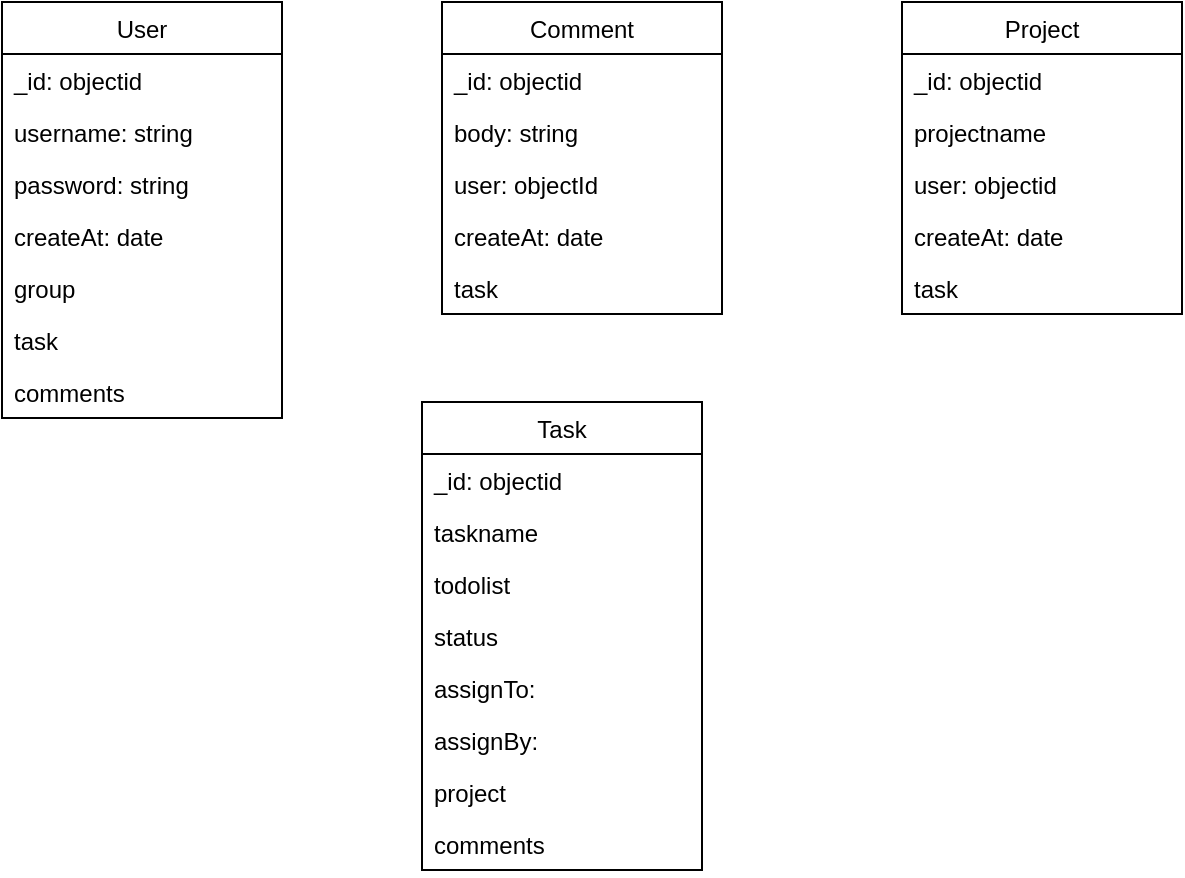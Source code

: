 <mxfile version="13.9.9" type="device" pages="2"><diagram name="Models" id="9f46799a-70d6-7492-0946-bef42562c5a5"><mxGraphModel dx="768" dy="482" grid="1" gridSize="10" guides="1" tooltips="1" connect="1" arrows="1" fold="1" page="1" pageScale="1" pageWidth="1100" pageHeight="850" background="#ffffff" math="0" shadow="0"><root><mxCell id="0"/><mxCell id="1" parent="0"/><mxCell id="EJEhA_-_lVf9s_QOIGQq-38" value="User" style="swimlane;fontStyle=0;childLayout=stackLayout;horizontal=1;startSize=26;fillColor=none;horizontalStack=0;resizeParent=1;resizeParentMax=0;resizeLast=0;collapsible=1;marginBottom=0;direction=east;" parent="1" vertex="1"><mxGeometry x="70" y="40" width="140" height="208" as="geometry"/></mxCell><mxCell id="EJEhA_-_lVf9s_QOIGQq-39" value="_id: objectid" style="text;strokeColor=none;fillColor=none;align=left;verticalAlign=top;spacingLeft=4;spacingRight=4;overflow=hidden;rotatable=0;points=[[0,0.5],[1,0.5]];portConstraint=eastwest;" parent="EJEhA_-_lVf9s_QOIGQq-38" vertex="1"><mxGeometry y="26" width="140" height="26" as="geometry"/></mxCell><mxCell id="EJEhA_-_lVf9s_QOIGQq-42" value="username: string" style="text;strokeColor=none;fillColor=none;align=left;verticalAlign=top;spacingLeft=4;spacingRight=4;overflow=hidden;rotatable=0;points=[[0,0.5],[1,0.5]];portConstraint=eastwest;" parent="EJEhA_-_lVf9s_QOIGQq-38" vertex="1"><mxGeometry y="52" width="140" height="26" as="geometry"/></mxCell><mxCell id="EJEhA_-_lVf9s_QOIGQq-43" value="password: string&#10;" style="text;strokeColor=none;fillColor=none;align=left;verticalAlign=top;spacingLeft=4;spacingRight=4;overflow=hidden;rotatable=0;points=[[0,0.5],[1,0.5]];portConstraint=eastwest;" parent="EJEhA_-_lVf9s_QOIGQq-38" vertex="1"><mxGeometry y="78" width="140" height="26" as="geometry"/></mxCell><mxCell id="EJEhA_-_lVf9s_QOIGQq-40" value="createAt: date" style="text;strokeColor=none;fillColor=none;align=left;verticalAlign=top;spacingLeft=4;spacingRight=4;overflow=hidden;rotatable=0;points=[[0,0.5],[1,0.5]];portConstraint=eastwest;" parent="EJEhA_-_lVf9s_QOIGQq-38" vertex="1"><mxGeometry y="104" width="140" height="26" as="geometry"/></mxCell><mxCell id="EJEhA_-_lVf9s_QOIGQq-44" value="group" style="text;strokeColor=none;fillColor=none;align=left;verticalAlign=top;spacingLeft=4;spacingRight=4;overflow=hidden;rotatable=0;points=[[0,0.5],[1,0.5]];portConstraint=eastwest;" parent="EJEhA_-_lVf9s_QOIGQq-38" vertex="1"><mxGeometry y="130" width="140" height="26" as="geometry"/></mxCell><mxCell id="EJEhA_-_lVf9s_QOIGQq-45" value="task" style="text;strokeColor=none;fillColor=none;align=left;verticalAlign=top;spacingLeft=4;spacingRight=4;overflow=hidden;rotatable=0;points=[[0,0.5],[1,0.5]];portConstraint=eastwest;" parent="EJEhA_-_lVf9s_QOIGQq-38" vertex="1"><mxGeometry y="156" width="140" height="26" as="geometry"/></mxCell><mxCell id="EJEhA_-_lVf9s_QOIGQq-47" value="comments" style="text;strokeColor=none;fillColor=none;align=left;verticalAlign=top;spacingLeft=4;spacingRight=4;overflow=hidden;rotatable=0;points=[[0,0.5],[1,0.5]];portConstraint=eastwest;" parent="EJEhA_-_lVf9s_QOIGQq-38" vertex="1"><mxGeometry y="182" width="140" height="26" as="geometry"/></mxCell><mxCell id="EJEhA_-_lVf9s_QOIGQq-48" value="Comment" style="swimlane;fontStyle=0;childLayout=stackLayout;horizontal=1;startSize=26;fillColor=none;horizontalStack=0;resizeParent=1;resizeParentMax=0;resizeLast=0;collapsible=1;marginBottom=0;direction=east;" parent="1" vertex="1"><mxGeometry x="290" y="40" width="140" height="156" as="geometry"/></mxCell><mxCell id="EJEhA_-_lVf9s_QOIGQq-49" value="_id: objectid" style="text;strokeColor=none;fillColor=none;align=left;verticalAlign=top;spacingLeft=4;spacingRight=4;overflow=hidden;rotatable=0;points=[[0,0.5],[1,0.5]];portConstraint=eastwest;" parent="EJEhA_-_lVf9s_QOIGQq-48" vertex="1"><mxGeometry y="26" width="140" height="26" as="geometry"/></mxCell><mxCell id="EJEhA_-_lVf9s_QOIGQq-50" value="body: string&#10;" style="text;strokeColor=none;fillColor=none;align=left;verticalAlign=top;spacingLeft=4;spacingRight=4;overflow=hidden;rotatable=0;points=[[0,0.5],[1,0.5]];portConstraint=eastwest;" parent="EJEhA_-_lVf9s_QOIGQq-48" vertex="1"><mxGeometry y="52" width="140" height="26" as="geometry"/></mxCell><mxCell id="EJEhA_-_lVf9s_QOIGQq-51" value="user: objectId" style="text;strokeColor=none;fillColor=none;align=left;verticalAlign=top;spacingLeft=4;spacingRight=4;overflow=hidden;rotatable=0;points=[[0,0.5],[1,0.5]];portConstraint=eastwest;" parent="EJEhA_-_lVf9s_QOIGQq-48" vertex="1"><mxGeometry y="78" width="140" height="26" as="geometry"/></mxCell><mxCell id="EJEhA_-_lVf9s_QOIGQq-52" value="createAt: date" style="text;strokeColor=none;fillColor=none;align=left;verticalAlign=top;spacingLeft=4;spacingRight=4;overflow=hidden;rotatable=0;points=[[0,0.5],[1,0.5]];portConstraint=eastwest;" parent="EJEhA_-_lVf9s_QOIGQq-48" vertex="1"><mxGeometry y="104" width="140" height="26" as="geometry"/></mxCell><mxCell id="EJEhA_-_lVf9s_QOIGQq-54" value="task" style="text;strokeColor=none;fillColor=none;align=left;verticalAlign=top;spacingLeft=4;spacingRight=4;overflow=hidden;rotatable=0;points=[[0,0.5],[1,0.5]];portConstraint=eastwest;" parent="EJEhA_-_lVf9s_QOIGQq-48" vertex="1"><mxGeometry y="130" width="140" height="26" as="geometry"/></mxCell><mxCell id="EJEhA_-_lVf9s_QOIGQq-56" value="Project" style="swimlane;fontStyle=0;childLayout=stackLayout;horizontal=1;startSize=26;fillColor=none;horizontalStack=0;resizeParent=1;resizeParentMax=0;resizeLast=0;collapsible=1;marginBottom=0;direction=east;" parent="1" vertex="1"><mxGeometry x="520" y="40" width="140" height="156" as="geometry"/></mxCell><mxCell id="EJEhA_-_lVf9s_QOIGQq-57" value="_id: objectid" style="text;strokeColor=none;fillColor=none;align=left;verticalAlign=top;spacingLeft=4;spacingRight=4;overflow=hidden;rotatable=0;points=[[0,0.5],[1,0.5]];portConstraint=eastwest;" parent="EJEhA_-_lVf9s_QOIGQq-56" vertex="1"><mxGeometry y="26" width="140" height="26" as="geometry"/></mxCell><mxCell id="EJEhA_-_lVf9s_QOIGQq-58" value="projectname" style="text;strokeColor=none;fillColor=none;align=left;verticalAlign=top;spacingLeft=4;spacingRight=4;overflow=hidden;rotatable=0;points=[[0,0.5],[1,0.5]];portConstraint=eastwest;" parent="EJEhA_-_lVf9s_QOIGQq-56" vertex="1"><mxGeometry y="52" width="140" height="26" as="geometry"/></mxCell><mxCell id="EJEhA_-_lVf9s_QOIGQq-59" value="user: objectid" style="text;strokeColor=none;fillColor=none;align=left;verticalAlign=top;spacingLeft=4;spacingRight=4;overflow=hidden;rotatable=0;points=[[0,0.5],[1,0.5]];portConstraint=eastwest;" parent="EJEhA_-_lVf9s_QOIGQq-56" vertex="1"><mxGeometry y="78" width="140" height="26" as="geometry"/></mxCell><mxCell id="EJEhA_-_lVf9s_QOIGQq-60" value="createAt: date" style="text;strokeColor=none;fillColor=none;align=left;verticalAlign=top;spacingLeft=4;spacingRight=4;overflow=hidden;rotatable=0;points=[[0,0.5],[1,0.5]];portConstraint=eastwest;" parent="EJEhA_-_lVf9s_QOIGQq-56" vertex="1"><mxGeometry y="104" width="140" height="26" as="geometry"/></mxCell><mxCell id="EJEhA_-_lVf9s_QOIGQq-62" value="task" style="text;strokeColor=none;fillColor=none;align=left;verticalAlign=top;spacingLeft=4;spacingRight=4;overflow=hidden;rotatable=0;points=[[0,0.5],[1,0.5]];portConstraint=eastwest;" parent="EJEhA_-_lVf9s_QOIGQq-56" vertex="1"><mxGeometry y="130" width="140" height="26" as="geometry"/></mxCell><mxCell id="EJEhA_-_lVf9s_QOIGQq-74" value="Task" style="swimlane;fontStyle=0;childLayout=stackLayout;horizontal=1;startSize=26;fillColor=none;horizontalStack=0;resizeParent=1;resizeParentMax=0;resizeLast=0;collapsible=1;marginBottom=0;direction=east;" parent="1" vertex="1"><mxGeometry x="280" y="240" width="140" height="234" as="geometry"/></mxCell><mxCell id="EJEhA_-_lVf9s_QOIGQq-75" value="_id: objectid" style="text;strokeColor=none;fillColor=none;align=left;verticalAlign=top;spacingLeft=4;spacingRight=4;overflow=hidden;rotatable=0;points=[[0,0.5],[1,0.5]];portConstraint=eastwest;" parent="EJEhA_-_lVf9s_QOIGQq-74" vertex="1"><mxGeometry y="26" width="140" height="26" as="geometry"/></mxCell><mxCell id="EJEhA_-_lVf9s_QOIGQq-76" value="taskname" style="text;strokeColor=none;fillColor=none;align=left;verticalAlign=top;spacingLeft=4;spacingRight=4;overflow=hidden;rotatable=0;points=[[0,0.5],[1,0.5]];portConstraint=eastwest;" parent="EJEhA_-_lVf9s_QOIGQq-74" vertex="1"><mxGeometry y="52" width="140" height="26" as="geometry"/></mxCell><mxCell id="EJEhA_-_lVf9s_QOIGQq-77" value="todolist" style="text;strokeColor=none;fillColor=none;align=left;verticalAlign=top;spacingLeft=4;spacingRight=4;overflow=hidden;rotatable=0;points=[[0,0.5],[1,0.5]];portConstraint=eastwest;" parent="EJEhA_-_lVf9s_QOIGQq-74" vertex="1"><mxGeometry y="78" width="140" height="26" as="geometry"/></mxCell><mxCell id="GMmBY4pMArckFyfuMMLg-1" value="status" style="text;strokeColor=none;fillColor=none;align=left;verticalAlign=top;spacingLeft=4;spacingRight=4;overflow=hidden;rotatable=0;points=[[0,0.5],[1,0.5]];portConstraint=eastwest;" vertex="1" parent="EJEhA_-_lVf9s_QOIGQq-74"><mxGeometry y="104" width="140" height="26" as="geometry"/></mxCell><mxCell id="EJEhA_-_lVf9s_QOIGQq-78" value="assignTo:" style="text;strokeColor=none;fillColor=none;align=left;verticalAlign=top;spacingLeft=4;spacingRight=4;overflow=hidden;rotatable=0;points=[[0,0.5],[1,0.5]];portConstraint=eastwest;" parent="EJEhA_-_lVf9s_QOIGQq-74" vertex="1"><mxGeometry y="130" width="140" height="26" as="geometry"/></mxCell><mxCell id="EJEhA_-_lVf9s_QOIGQq-79" value="assignBy:" style="text;strokeColor=none;fillColor=none;align=left;verticalAlign=top;spacingLeft=4;spacingRight=4;overflow=hidden;rotatable=0;points=[[0,0.5],[1,0.5]];portConstraint=eastwest;" parent="EJEhA_-_lVf9s_QOIGQq-74" vertex="1"><mxGeometry y="156" width="140" height="26" as="geometry"/></mxCell><mxCell id="EJEhA_-_lVf9s_QOIGQq-80" value="project" style="text;strokeColor=none;fillColor=none;align=left;verticalAlign=top;spacingLeft=4;spacingRight=4;overflow=hidden;rotatable=0;points=[[0,0.5],[1,0.5]];portConstraint=eastwest;" parent="EJEhA_-_lVf9s_QOIGQq-74" vertex="1"><mxGeometry y="182" width="140" height="26" as="geometry"/></mxCell><mxCell id="EJEhA_-_lVf9s_QOIGQq-81" value="comments" style="text;strokeColor=none;fillColor=none;align=left;verticalAlign=top;spacingLeft=4;spacingRight=4;overflow=hidden;rotatable=0;points=[[0,0.5],[1,0.5]];portConstraint=eastwest;" parent="EJEhA_-_lVf9s_QOIGQq-74" vertex="1"><mxGeometry y="208" width="140" height="26" as="geometry"/></mxCell></root></mxGraphModel></diagram><diagram id="H2nLL5_Duor-1hNGQ7rO" name="Bussiness flow"><mxGraphModel dx="768" dy="482" grid="1" gridSize="10" guides="1" tooltips="1" connect="1" arrows="1" fold="1" page="1" pageScale="1" pageWidth="850" pageHeight="1100" math="0" shadow="0"><root><mxCell id="XFI3uA4QMLDrW4CIeX5q-0"/><mxCell id="XFI3uA4QMLDrW4CIeX5q-1" parent="XFI3uA4QMLDrW4CIeX5q-0"/></root></mxGraphModel></diagram></mxfile>